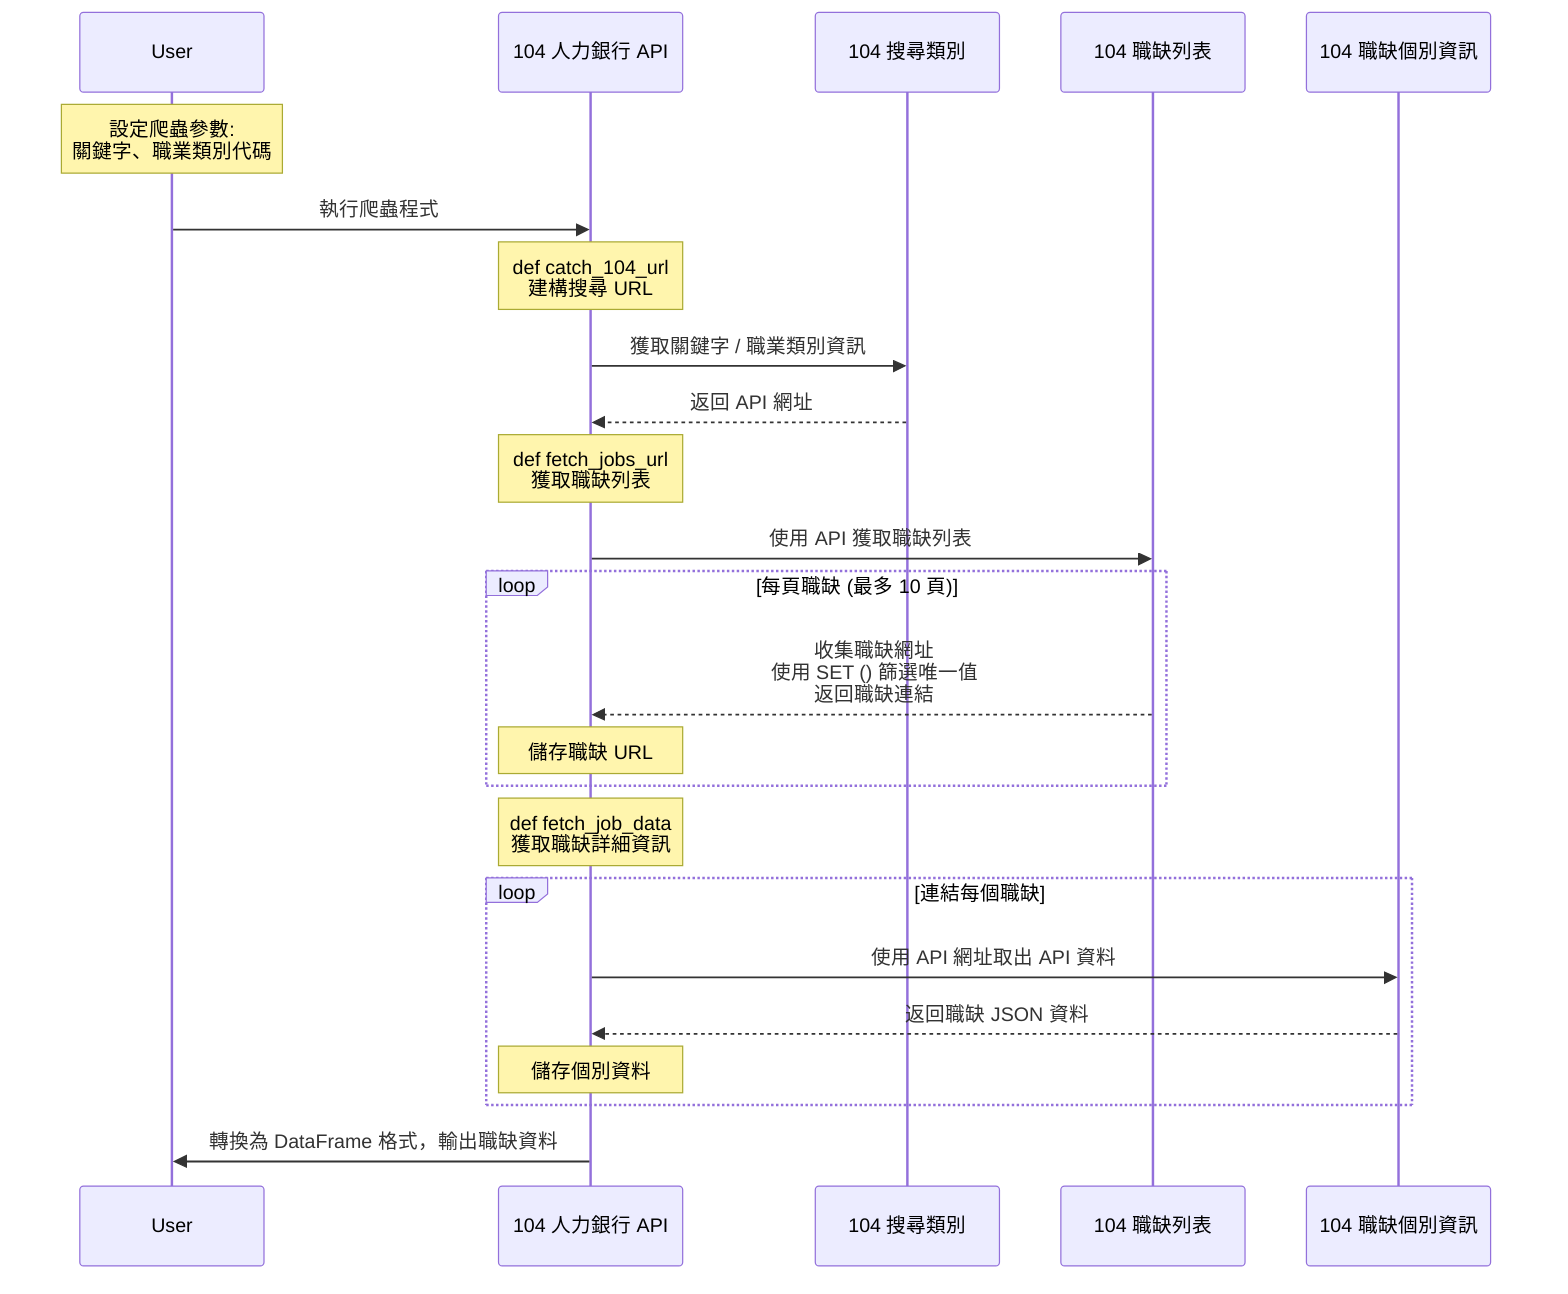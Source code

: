 sequenceDiagram
    participant User
    participant Program as 104 人力銀行 API
    participant JobCatAPI as 104 搜尋類別
    participant SearchAPI as 104 職缺列表
    participant JobAPI as 104 職缺個別資訊
    
    Note over User: 設定爬蟲參數:<br/> 關鍵字、職業類別代碼

    User->>Program: 執行爬蟲程式
    Note over Program: def catch_104_url <br/> 建構搜尋 URL
    Program->>JobCatAPI: 獲取關鍵字 / 職業類別資訊
    JobCatAPI-->>Program: 返回 API 網址
    

    Note over Program: def fetch_jobs_url <br/> 獲取職缺列表
    Program->>SearchAPI: 使用 API 獲取職缺列表
    loop 每頁職缺 (最多 10 頁)
        SearchAPI-->>Program: 收集職缺網址  <br/> 使用 SET () 篩選唯一值 <br/> 返回職缺連結
        Note over Program: 儲存職缺 URL 
    end

    
    Note over Program: def fetch_job_data  <br/> 獲取職缺詳細資訊
    loop 連結每個職缺
        Program->>JobAPI: 使用 API 網址取出 API 資料
        JobAPI-->>Program: 返回職缺 JSON 資料
        Note over Program: 儲存個別資料
    end
    
    Program->>User: 轉換為 DataFrame 格式，輸出職缺資料